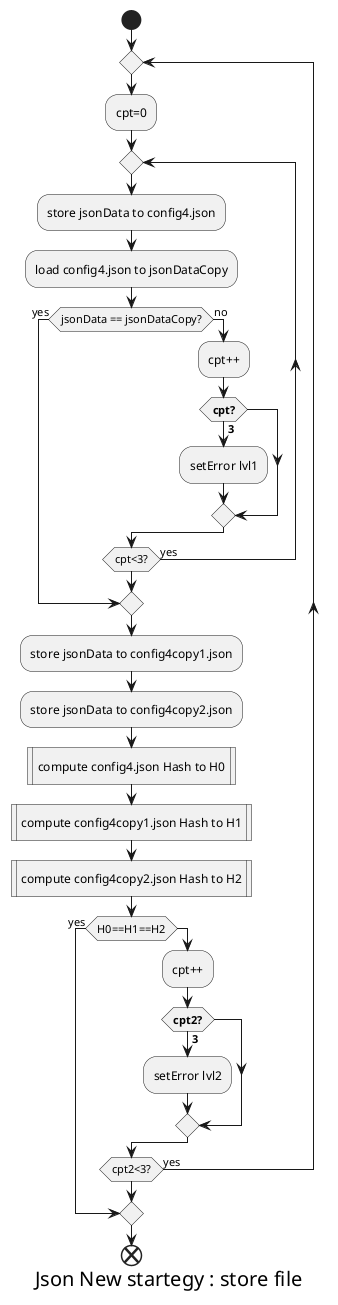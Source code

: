 @startuml

<style>
caption {
FontSize 20
}
</style>

caption Json New startegy : store file

start
'skinparam ConditionEndStyle hline
repeat
:cpt=0;
    repeat
        :store jsonData to config4.json;
        :load config4.json to jsonDataCopy;
        if(jsonData == jsonDataCopy?) then (yes)
            break
        else (no)
            :cpt++;
            if (<b>cpt?) then (<b>3)
                :setError lvl1;
            endif   
        endif
    repeat while (cpt<3?) equals (yes)

    :store jsonData to config4copy1.json;
    :store jsonData to config4copy2.json;
    :compute config4.json Hash to H0|
    :compute config4copy1.json Hash to H1|
    :compute config4copy2.json Hash to H2|

    if (H0==H1==H2) then (yes)
        break 
    else
        :cpt++;
        if (<b>cpt2?) then (<b>3)
            :setError lvl2;
        endif       
    endif
repeat while(cpt2<3?) equals (yes)
end

@enduml
